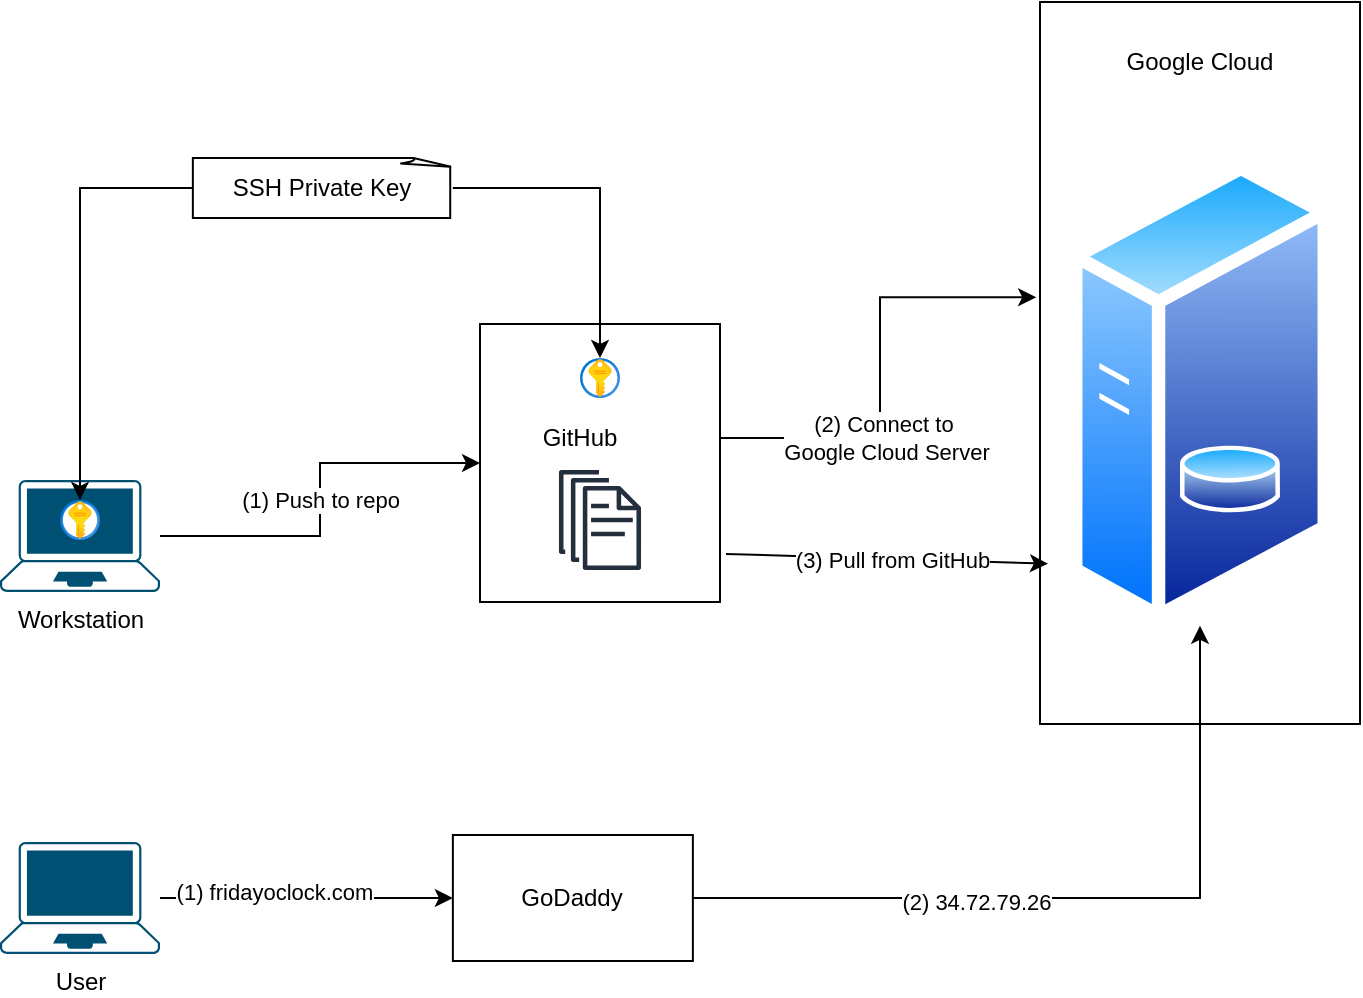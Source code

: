 <mxfile version="28.2.5">
  <diagram name="Deployment Diagram" id="deploymentDiagram1">
    <mxGraphModel dx="872" dy="439" grid="1" gridSize="10" guides="1" tooltips="1" connect="1" arrows="1" fold="1" page="1" pageScale="1" pageWidth="827" pageHeight="1169" math="0" shadow="0">
      <root>
        <mxCell id="0" />
        <mxCell id="1" parent="0" />
        <mxCell id="cE6lG5kNnXl2HR2Tg05l-1" value="" style="rounded=0;whiteSpace=wrap;html=1;" parent="1" vertex="1">
          <mxGeometry x="590" y="50" width="160" height="361" as="geometry" />
        </mxCell>
        <mxCell id="uuu2c3P7Br8u8dXCABAO-1" value="" style="rounded=0;whiteSpace=wrap;html=1;" parent="1" vertex="1">
          <mxGeometry x="310" y="211" width="120" height="139" as="geometry" />
        </mxCell>
        <mxCell id="cE6lG5kNnXl2HR2Tg05l-5" value="(1) Push to repo" style="edgeStyle=orthogonalEdgeStyle;rounded=0;orthogonalLoop=1;jettySize=auto;html=1;entryX=0;entryY=0.5;entryDx=0;entryDy=0;" parent="1" source="FTll38E0-4E9iMJwobfp-13" target="uuu2c3P7Br8u8dXCABAO-1" edge="1">
          <mxGeometry relative="1" as="geometry" />
        </mxCell>
        <mxCell id="FTll38E0-4E9iMJwobfp-13" value="Workstation" style="points=[[0.13,0.02,0],[0.5,0,0],[0.87,0.02,0],[0.885,0.4,0],[0.985,0.985,0],[0.5,1,0],[0.015,0.985,0],[0.115,0.4,0]];verticalLabelPosition=bottom;sketch=0;html=1;verticalAlign=top;aspect=fixed;align=center;pointerEvents=1;shape=mxgraph.cisco19.laptop;fillColor=#005073;strokeColor=none;" parent="1" vertex="1">
          <mxGeometry x="70" y="289" width="80" height="56" as="geometry" />
        </mxCell>
        <mxCell id="FTll38E0-4E9iMJwobfp-41" value="" style="image;aspect=fixed;perimeter=ellipsePerimeter;html=1;align=center;shadow=0;dashed=0;spacingTop=3;image=img/lib/active_directory/generic_server.svg;" parent="1" vertex="1">
          <mxGeometry x="604.5" y="128" width="131" height="233.91" as="geometry" />
        </mxCell>
        <mxCell id="FTll38E0-4E9iMJwobfp-58" value="" style="image;aspect=fixed;html=1;points=[];align=center;fontSize=12;image=img/lib/azure2/security/Key_Vaults.svg;" parent="1" vertex="1">
          <mxGeometry x="100" y="299" width="20" height="20" as="geometry" />
        </mxCell>
        <mxCell id="FTll38E0-4E9iMJwobfp-59" value="" style="image;aspect=fixed;html=1;points=[];align=center;fontSize=12;image=img/lib/azure2/security/Key_Vaults.svg;" parent="1" vertex="1">
          <mxGeometry x="360" y="228" width="20" height="20" as="geometry" />
        </mxCell>
        <mxCell id="FTll38E0-4E9iMJwobfp-66" style="edgeStyle=orthogonalEdgeStyle;rounded=0;orthogonalLoop=1;jettySize=auto;html=1;" parent="1" source="FTll38E0-4E9iMJwobfp-65" target="FTll38E0-4E9iMJwobfp-58" edge="1">
          <mxGeometry relative="1" as="geometry" />
        </mxCell>
        <mxCell id="FTll38E0-4E9iMJwobfp-67" style="edgeStyle=orthogonalEdgeStyle;rounded=0;orthogonalLoop=1;jettySize=auto;html=1;" parent="1" source="FTll38E0-4E9iMJwobfp-65" target="FTll38E0-4E9iMJwobfp-59" edge="1">
          <mxGeometry relative="1" as="geometry" />
        </mxCell>
        <mxCell id="FTll38E0-4E9iMJwobfp-65" value="SSH Private Key" style="whiteSpace=wrap;html=1;shape=mxgraph.basic.document" parent="1" vertex="1">
          <mxGeometry x="166.43" y="128" width="130" height="30" as="geometry" />
        </mxCell>
        <UserObject label="GitHub" placeholders="1" id="cE6lG5kNnXl2HR2Tg05l-7">
          <mxCell style="text;html=1;strokeColor=none;fillColor=none;align=center;verticalAlign=middle;whiteSpace=wrap;overflow=hidden;" parent="1" vertex="1">
            <mxGeometry x="290" y="258" width="140" height="20" as="geometry" />
          </mxCell>
        </UserObject>
        <UserObject label="Google Cloud" placeholders="1" id="cE6lG5kNnXl2HR2Tg05l-8">
          <mxCell style="text;html=1;strokeColor=none;fillColor=none;align=center;verticalAlign=middle;whiteSpace=wrap;overflow=hidden;" parent="1" vertex="1">
            <mxGeometry x="590" y="70" width="160" height="20" as="geometry" />
          </mxCell>
        </UserObject>
        <mxCell id="cE6lG5kNnXl2HR2Tg05l-18" value="" style="sketch=0;outlineConnect=0;fontColor=#232F3E;gradientColor=none;fillColor=#232F3D;strokeColor=none;dashed=0;verticalLabelPosition=bottom;verticalAlign=top;align=center;html=1;fontSize=12;fontStyle=0;aspect=fixed;pointerEvents=1;shape=mxgraph.aws4.documents;" parent="1" vertex="1">
          <mxGeometry x="349.48" y="284" width="41.03" height="50" as="geometry" />
        </mxCell>
        <mxCell id="cE6lG5kNnXl2HR2Tg05l-19" style="edgeStyle=orthogonalEdgeStyle;rounded=0;orthogonalLoop=1;jettySize=auto;html=1;entryX=-0.012;entryY=0.409;entryDx=0;entryDy=0;entryPerimeter=0;" parent="1" source="cE6lG5kNnXl2HR2Tg05l-7" target="cE6lG5kNnXl2HR2Tg05l-1" edge="1">
          <mxGeometry relative="1" as="geometry" />
        </mxCell>
        <mxCell id="cE6lG5kNnXl2HR2Tg05l-20" value="(2) Connect to&amp;nbsp;&lt;div&gt;Google Cloud Server&lt;/div&gt;" style="edgeLabel;html=1;align=center;verticalAlign=middle;resizable=0;points=[];" parent="cE6lG5kNnXl2HR2Tg05l-19" vertex="1" connectable="0">
          <mxGeometry x="-0.301" y="-3" relative="1" as="geometry">
            <mxPoint as="offset" />
          </mxGeometry>
        </mxCell>
        <mxCell id="cE6lG5kNnXl2HR2Tg05l-21" value="" style="endArrow=classic;html=1;rounded=0;exitX=1.025;exitY=0.827;exitDx=0;exitDy=0;exitPerimeter=0;entryX=0.025;entryY=0.778;entryDx=0;entryDy=0;entryPerimeter=0;" parent="1" source="uuu2c3P7Br8u8dXCABAO-1" target="cE6lG5kNnXl2HR2Tg05l-1" edge="1">
          <mxGeometry width="50" height="50" relative="1" as="geometry">
            <mxPoint x="440" y="393.5" as="sourcePoint" />
            <mxPoint x="490" y="343.5" as="targetPoint" />
          </mxGeometry>
        </mxCell>
        <mxCell id="cE6lG5kNnXl2HR2Tg05l-22" value="(3) Pull from GitHub" style="edgeLabel;html=1;align=center;verticalAlign=middle;resizable=0;points=[];" parent="cE6lG5kNnXl2HR2Tg05l-21" vertex="1" connectable="0">
          <mxGeometry x="0.025" relative="1" as="geometry">
            <mxPoint as="offset" />
          </mxGeometry>
        </mxCell>
        <mxCell id="Mm_1qLFOmpNbr2z96xXA-4" style="edgeStyle=orthogonalEdgeStyle;rounded=0;orthogonalLoop=1;jettySize=auto;html=1;entryX=0;entryY=0.5;entryDx=0;entryDy=0;" edge="1" parent="1" source="cE6lG5kNnXl2HR2Tg05l-24" target="Mm_1qLFOmpNbr2z96xXA-1">
          <mxGeometry relative="1" as="geometry" />
        </mxCell>
        <mxCell id="Mm_1qLFOmpNbr2z96xXA-6" value="(1) fridayoclock.com" style="edgeLabel;html=1;align=center;verticalAlign=middle;resizable=0;points=[];" vertex="1" connectable="0" parent="Mm_1qLFOmpNbr2z96xXA-4">
          <mxGeometry x="-0.222" y="3" relative="1" as="geometry">
            <mxPoint as="offset" />
          </mxGeometry>
        </mxCell>
        <mxCell id="cE6lG5kNnXl2HR2Tg05l-24" value="User" style="points=[[0.13,0.02,0],[0.5,0,0],[0.87,0.02,0],[0.885,0.4,0],[0.985,0.985,0],[0.5,1,0],[0.015,0.985,0],[0.115,0.4,0]];verticalLabelPosition=bottom;sketch=0;html=1;verticalAlign=top;aspect=fixed;align=center;pointerEvents=1;shape=mxgraph.cisco19.laptop;fillColor=#005073;strokeColor=none;" parent="1" vertex="1">
          <mxGeometry x="70" y="470" width="80" height="56" as="geometry" />
        </mxCell>
        <mxCell id="FTll38E0-4E9iMJwobfp-47" value="" style="image;aspect=fixed;perimeter=ellipsePerimeter;html=1;align=center;shadow=0;dashed=0;spacingTop=3;image=img/lib/active_directory/database.svg;" parent="1" vertex="1">
          <mxGeometry x="660" y="270" width="50" height="37" as="geometry" />
        </mxCell>
        <mxCell id="Mm_1qLFOmpNbr2z96xXA-5" style="edgeStyle=orthogonalEdgeStyle;rounded=0;orthogonalLoop=1;jettySize=auto;html=1;" edge="1" parent="1" source="Mm_1qLFOmpNbr2z96xXA-1" target="FTll38E0-4E9iMJwobfp-41">
          <mxGeometry relative="1" as="geometry" />
        </mxCell>
        <mxCell id="Mm_1qLFOmpNbr2z96xXA-7" value="(2) 34.72.79.26" style="edgeLabel;html=1;align=center;verticalAlign=middle;resizable=0;points=[];" vertex="1" connectable="0" parent="Mm_1qLFOmpNbr2z96xXA-5">
          <mxGeometry x="-0.273" y="-2" relative="1" as="geometry">
            <mxPoint as="offset" />
          </mxGeometry>
        </mxCell>
        <mxCell id="Mm_1qLFOmpNbr2z96xXA-1" value="GoDaddy" style="rounded=0;whiteSpace=wrap;html=1;" vertex="1" parent="1">
          <mxGeometry x="296.43" y="466.5" width="120" height="63" as="geometry" />
        </mxCell>
      </root>
    </mxGraphModel>
  </diagram>
</mxfile>
